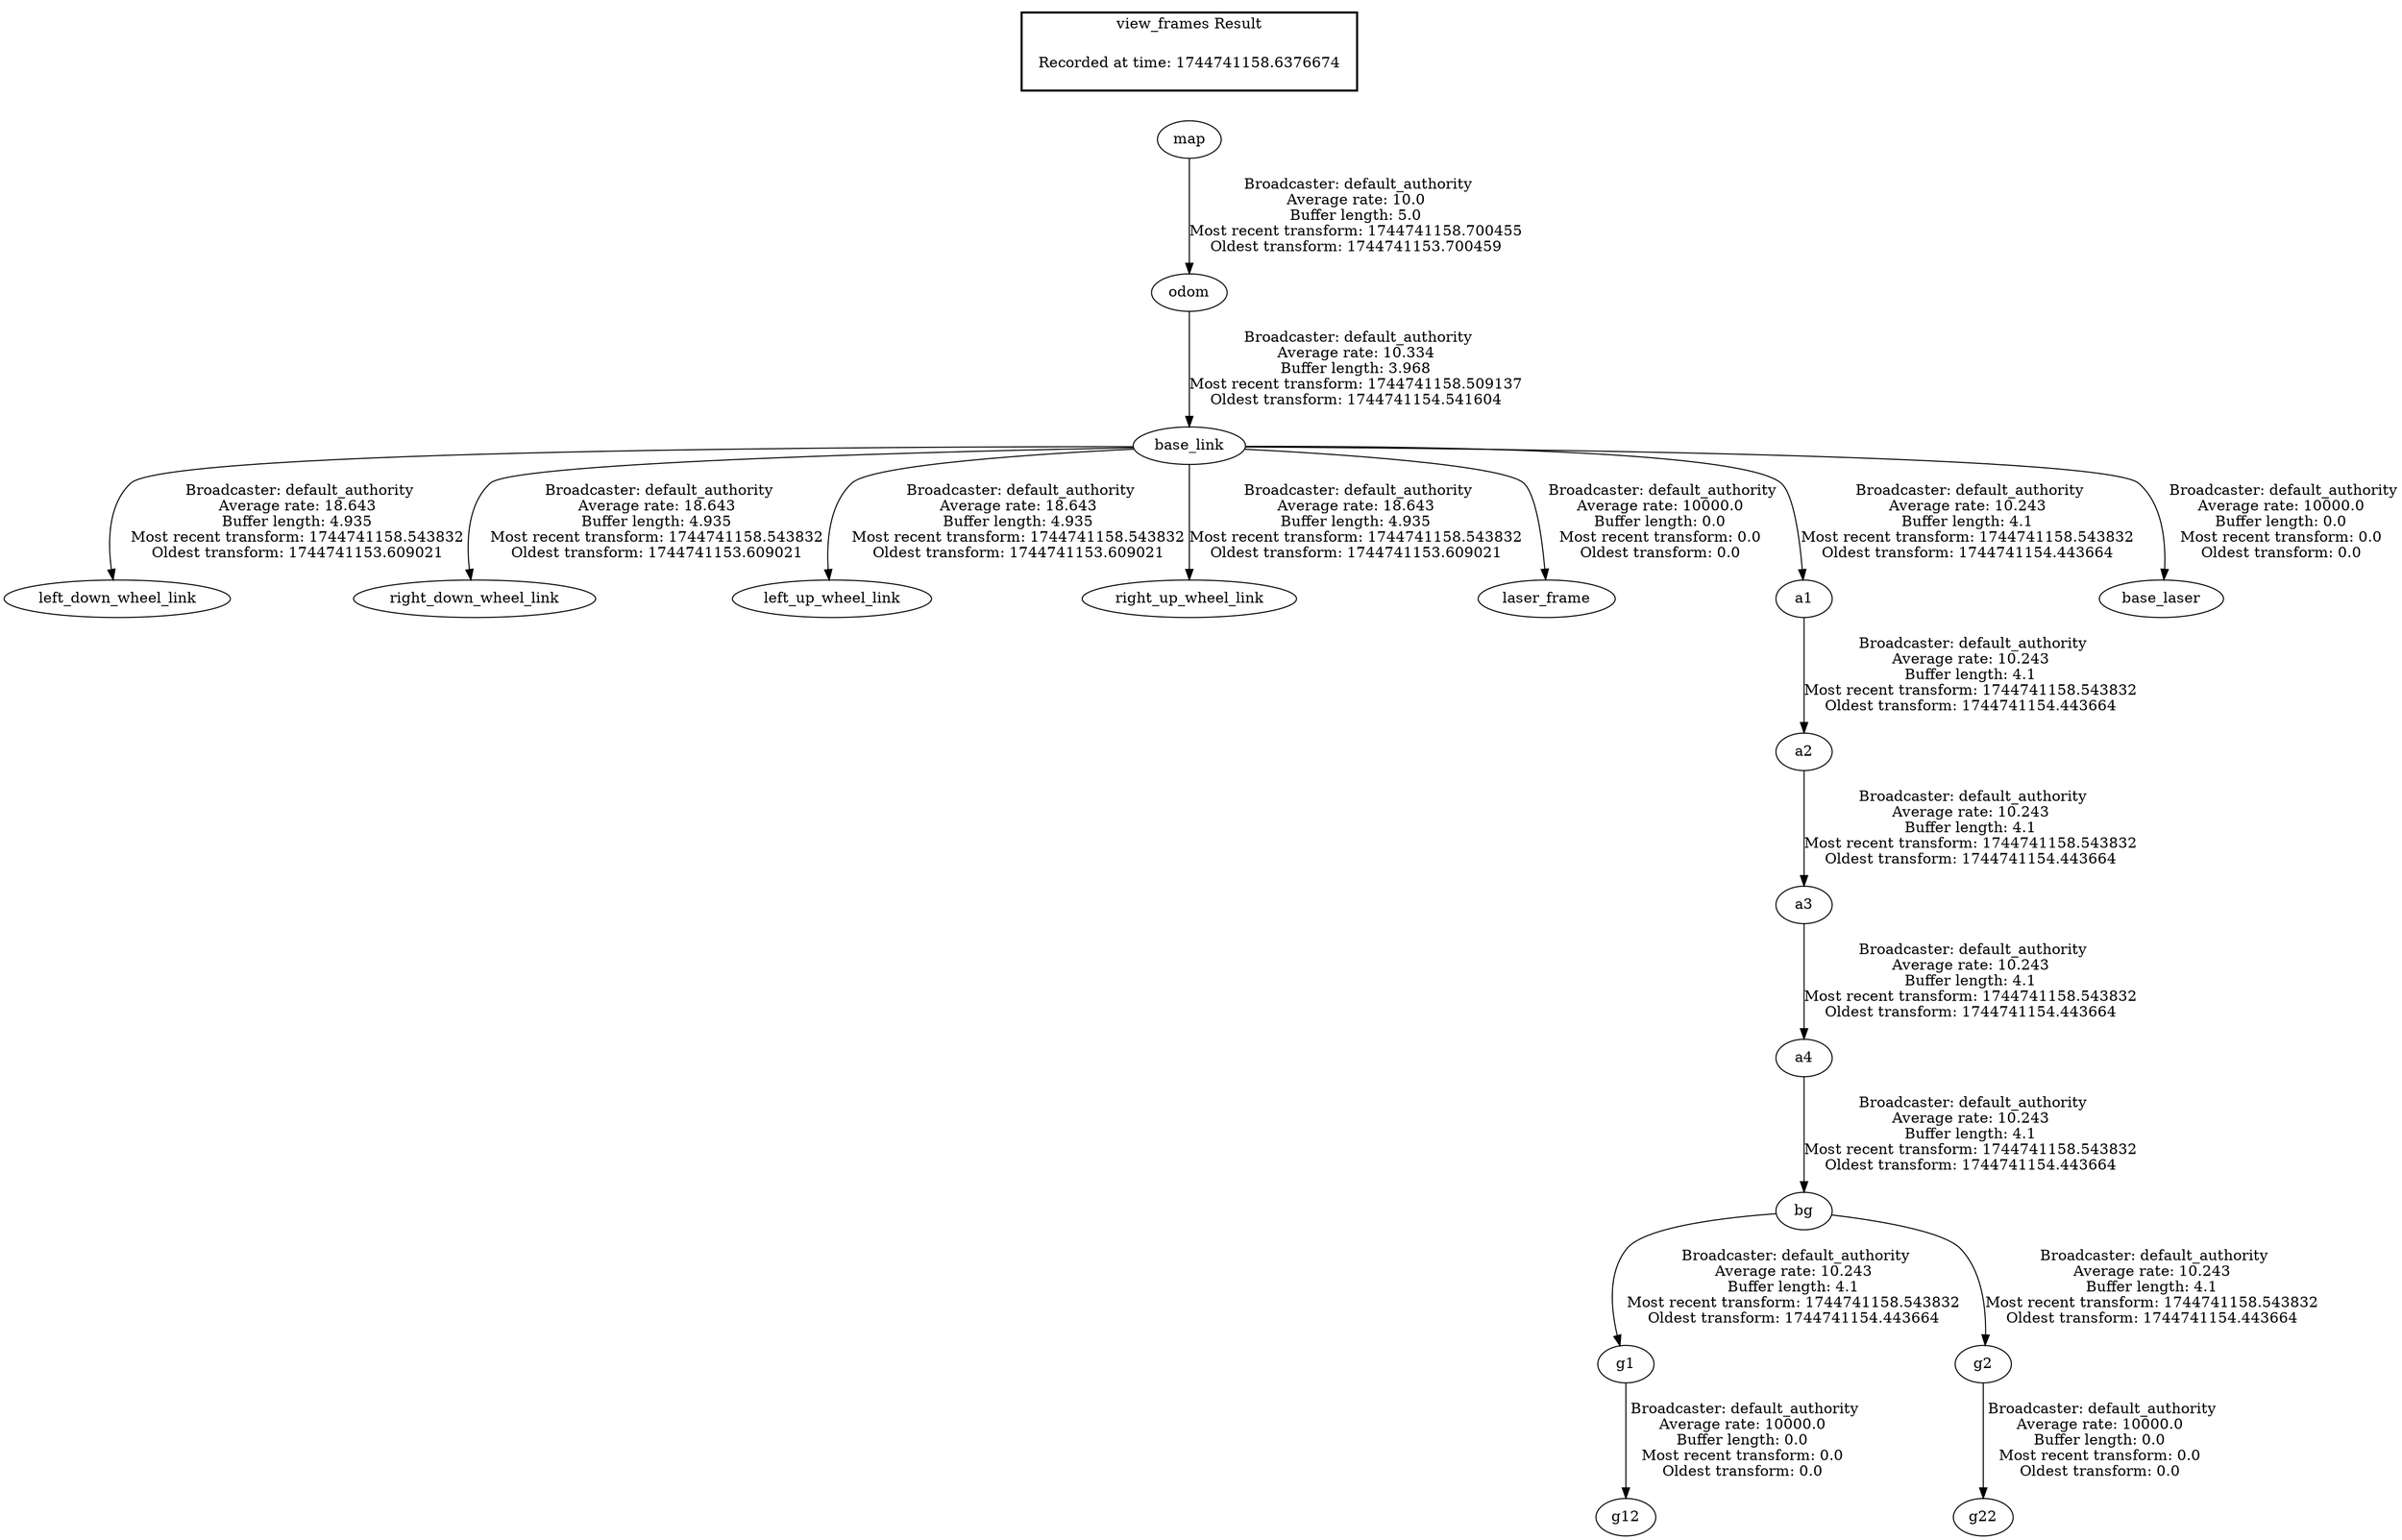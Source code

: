 digraph G {
"map" -> "odom"[label=" Broadcaster: default_authority\nAverage rate: 10.0\nBuffer length: 5.0\nMost recent transform: 1744741158.700455\nOldest transform: 1744741153.700459\n"];
"odom" -> "base_link"[label=" Broadcaster: default_authority\nAverage rate: 10.334\nBuffer length: 3.968\nMost recent transform: 1744741158.509137\nOldest transform: 1744741154.541604\n"];
"base_link" -> "left_down_wheel_link"[label=" Broadcaster: default_authority\nAverage rate: 18.643\nBuffer length: 4.935\nMost recent transform: 1744741158.543832\nOldest transform: 1744741153.609021\n"];
"base_link" -> "right_down_wheel_link"[label=" Broadcaster: default_authority\nAverage rate: 18.643\nBuffer length: 4.935\nMost recent transform: 1744741158.543832\nOldest transform: 1744741153.609021\n"];
"base_link" -> "left_up_wheel_link"[label=" Broadcaster: default_authority\nAverage rate: 18.643\nBuffer length: 4.935\nMost recent transform: 1744741158.543832\nOldest transform: 1744741153.609021\n"];
"base_link" -> "right_up_wheel_link"[label=" Broadcaster: default_authority\nAverage rate: 18.643\nBuffer length: 4.935\nMost recent transform: 1744741158.543832\nOldest transform: 1744741153.609021\n"];
"g1" -> "g12"[label=" Broadcaster: default_authority\nAverage rate: 10000.0\nBuffer length: 0.0\nMost recent transform: 0.0\nOldest transform: 0.0\n"];
"bg" -> "g1"[label=" Broadcaster: default_authority\nAverage rate: 10.243\nBuffer length: 4.1\nMost recent transform: 1744741158.543832\nOldest transform: 1744741154.443664\n"];
"g2" -> "g22"[label=" Broadcaster: default_authority\nAverage rate: 10000.0\nBuffer length: 0.0\nMost recent transform: 0.0\nOldest transform: 0.0\n"];
"bg" -> "g2"[label=" Broadcaster: default_authority\nAverage rate: 10.243\nBuffer length: 4.1\nMost recent transform: 1744741158.543832\nOldest transform: 1744741154.443664\n"];
"base_link" -> "laser_frame"[label=" Broadcaster: default_authority\nAverage rate: 10000.0\nBuffer length: 0.0\nMost recent transform: 0.0\nOldest transform: 0.0\n"];
"base_link" -> "a1"[label=" Broadcaster: default_authority\nAverage rate: 10.243\nBuffer length: 4.1\nMost recent transform: 1744741158.543832\nOldest transform: 1744741154.443664\n"];
"a1" -> "a2"[label=" Broadcaster: default_authority\nAverage rate: 10.243\nBuffer length: 4.1\nMost recent transform: 1744741158.543832\nOldest transform: 1744741154.443664\n"];
"a2" -> "a3"[label=" Broadcaster: default_authority\nAverage rate: 10.243\nBuffer length: 4.1\nMost recent transform: 1744741158.543832\nOldest transform: 1744741154.443664\n"];
"a3" -> "a4"[label=" Broadcaster: default_authority\nAverage rate: 10.243\nBuffer length: 4.1\nMost recent transform: 1744741158.543832\nOldest transform: 1744741154.443664\n"];
"a4" -> "bg"[label=" Broadcaster: default_authority\nAverage rate: 10.243\nBuffer length: 4.1\nMost recent transform: 1744741158.543832\nOldest transform: 1744741154.443664\n"];
"base_link" -> "base_laser"[label=" Broadcaster: default_authority\nAverage rate: 10000.0\nBuffer length: 0.0\nMost recent transform: 0.0\nOldest transform: 0.0\n"];
edge [style=invis];
 subgraph cluster_legend { style=bold; color=black; label ="view_frames Result";
"Recorded at time: 1744741158.6376674"[ shape=plaintext ] ;
}->"map";
}